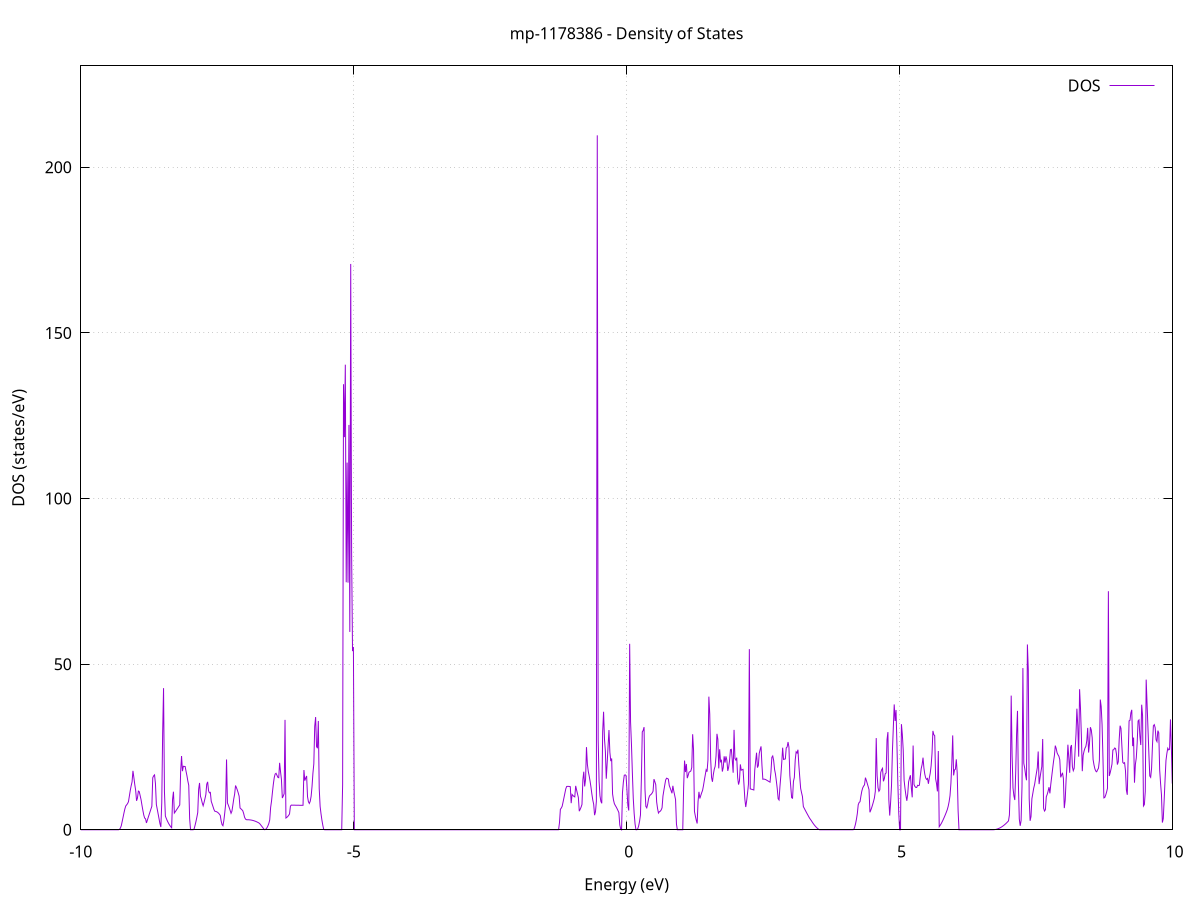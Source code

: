set title 'mp-1178386 - Density of States'
set xlabel 'Energy (eV)'
set ylabel 'DOS (states/eV)'
set grid
set xrange [-10:10]
set yrange [0:230.634]
set xzeroaxis lt -1
set terminal png size 800,600
set output 'mp-1178386_dos_gnuplot.png'
plot '-' using 1:2 with lines title 'DOS'
-19.792600 0.000000
-19.776100 0.000000
-19.759600 0.000000
-19.743100 0.000000
-19.726700 0.000000
-19.710200 0.000000
-19.693700 0.000000
-19.677200 0.000000
-19.660700 0.000000
-19.644200 0.000000
-19.627800 0.000000
-19.611300 0.000000
-19.594800 0.000000
-19.578300 0.000000
-19.561800 0.000000
-19.545300 0.000000
-19.528800 0.000000
-19.512400 0.000000
-19.495900 0.000000
-19.479400 0.000000
-19.462900 0.000000
-19.446400 0.000000
-19.429900 0.000000
-19.413400 0.000000
-19.397000 0.000000
-19.380500 0.000000
-19.364000 0.000000
-19.347500 0.000000
-19.331000 0.000000
-19.314500 0.000000
-19.298100 0.000000
-19.281600 0.000000
-19.265100 0.000000
-19.248600 0.000000
-19.232100 0.000000
-19.215600 0.000000
-19.199100 0.000000
-19.182700 0.000000
-19.166200 0.000000
-19.149700 0.000000
-19.133200 0.000000
-19.116700 0.000000
-19.100200 0.000000
-19.083700 0.000000
-19.067300 0.000000
-19.050800 0.000000
-19.034300 0.000000
-19.017800 0.000000
-19.001300 0.000000
-18.984800 0.000000
-18.968400 0.000000
-18.951900 0.000000
-18.935400 0.000000
-18.918900 0.000000
-18.902400 0.000000
-18.885900 0.000000
-18.869400 0.000000
-18.853000 0.000000
-18.836500 0.000000
-18.820000 0.000000
-18.803500 0.000000
-18.787000 0.000000
-18.770500 0.000000
-18.754000 0.000000
-18.737600 0.000000
-18.721100 0.000000
-18.704600 0.000000
-18.688100 0.000000
-18.671600 0.000000
-18.655100 0.000000
-18.638700 0.000000
-18.622200 0.000000
-18.605700 0.000000
-18.589200 0.000000
-18.572700 0.000000
-18.556200 0.000000
-18.539700 0.000000
-18.523300 0.000000
-18.506800 0.000000
-18.490300 0.000000
-18.473800 0.000000
-18.457300 0.000000
-18.440800 0.000000
-18.424300 0.000000
-18.407900 0.000000
-18.391400 0.000000
-18.374900 0.000000
-18.358400 0.000000
-18.341900 0.000000
-18.325400 0.000000
-18.308900 0.000000
-18.292500 2235.105300
-18.276000 0.000000
-18.259500 0.000000
-18.243000 0.000000
-18.226500 0.000000
-18.210000 0.000000
-18.193600 0.000000
-18.177100 0.000000
-18.160600 0.000000
-18.144100 0.000000
-18.127600 0.000000
-18.111100 0.000000
-18.094600 0.000000
-18.078200 0.000000
-18.061700 0.000000
-18.045200 0.000000
-18.028700 0.000000
-18.012200 0.000000
-17.995700 0.000000
-17.979200 0.000000
-17.962800 0.000000
-17.946300 0.000000
-17.929800 0.000000
-17.913300 0.000000
-17.896800 0.000000
-17.880300 0.000000
-17.863900 0.000000
-17.847400 0.000000
-17.830900 0.000000
-17.814400 0.000000
-17.797900 0.000000
-17.781400 0.000000
-17.764900 0.000000
-17.748500 0.000000
-17.732000 0.000000
-17.715500 0.000000
-17.699000 0.000000
-17.682500 0.000000
-17.666000 0.000000
-17.649500 0.000000
-17.633100 0.000000
-17.616600 0.000000
-17.600100 0.000000
-17.583600 0.000000
-17.567100 0.000000
-17.550600 0.000000
-17.534200 0.000000
-17.517700 0.000000
-17.501200 0.000000
-17.484700 0.000000
-17.468200 0.000000
-17.451700 0.000000
-17.435200 0.000000
-17.418800 0.000000
-17.402300 0.000000
-17.385800 0.000000
-17.369300 0.000000
-17.352800 0.000000
-17.336300 0.000000
-17.319800 0.000000
-17.303400 0.000000
-17.286900 0.000000
-17.270400 0.000000
-17.253900 0.000000
-17.237400 0.000000
-17.220900 0.000000
-17.204500 0.000000
-17.188000 0.000000
-17.171500 0.000000
-17.155000 0.000000
-17.138500 0.000000
-17.122000 0.000000
-17.105500 0.000000
-17.089100 0.000000
-17.072600 0.000000
-17.056100 0.000000
-17.039600 0.000000
-17.023100 0.000000
-17.006600 0.000000
-16.990100 0.000000
-16.973700 0.000000
-16.957200 0.000000
-16.940700 0.000000
-16.924200 0.000000
-16.907700 0.000000
-16.891200 0.000000
-16.874800 0.000000
-16.858300 0.000000
-16.841800 0.000000
-16.825300 0.000000
-16.808800 0.000000
-16.792300 0.000000
-16.775800 0.000000
-16.759400 0.000000
-16.742900 0.000000
-16.726400 0.000000
-16.709900 0.000000
-16.693400 0.000000
-16.676900 0.000000
-16.660400 0.000000
-16.644000 0.000000
-16.627500 0.000000
-16.611000 0.000000
-16.594500 0.000000
-16.578000 0.000000
-16.561500 0.000000
-16.545100 0.000000
-16.528600 0.000000
-16.512100 0.000000
-16.495600 0.000000
-16.479100 0.000000
-16.462600 0.000000
-16.446100 0.000000
-16.429700 0.000000
-16.413200 0.000000
-16.396700 0.000000
-16.380200 0.000000
-16.363700 0.000000
-16.347200 0.000000
-16.330700 0.000000
-16.314300 0.000000
-16.297800 0.000000
-16.281300 0.000000
-16.264800 0.000000
-16.248300 0.000000
-16.231800 0.000000
-16.215300 0.000000
-16.198900 0.000000
-16.182400 0.000000
-16.165900 0.000000
-16.149400 0.000000
-16.132900 0.000000
-16.116400 0.000000
-16.100000 0.000000
-16.083500 0.000000
-16.067000 0.000000
-16.050500 0.000000
-16.034000 0.000000
-16.017500 0.000000
-16.001000 0.000000
-15.984600 0.000000
-15.968100 0.000000
-15.951600 0.000000
-15.935100 0.000000
-15.918600 0.000000
-15.902100 0.000000
-15.885600 0.000000
-15.869200 0.000000
-15.852700 0.000000
-15.836200 0.000000
-15.819700 0.000000
-15.803200 0.000000
-15.786700 0.000000
-15.770300 0.000000
-15.753800 0.000000
-15.737300 0.000000
-15.720800 0.000000
-15.704300 0.000000
-15.687800 0.000000
-15.671300 0.000000
-15.654900 0.000000
-15.638400 0.000000
-15.621900 0.000000
-15.605400 0.000000
-15.588900 0.000000
-15.572400 0.000000
-15.555900 0.000000
-15.539500 0.000000
-15.523000 0.000000
-15.506500 0.000000
-15.490000 0.000000
-15.473500 0.000000
-15.457000 0.000000
-15.440600 0.000000
-15.424100 0.000000
-15.407600 0.000000
-15.391100 0.000000
-15.374600 0.000000
-15.358100 0.000000
-15.341600 0.000000
-15.325200 0.000000
-15.308700 0.000000
-15.292200 0.000000
-15.275700 0.000000
-15.259200 0.000000
-15.242700 0.000000
-15.226200 0.000000
-15.209800 0.000000
-15.193300 0.000000
-15.176800 0.000000
-15.160300 0.000000
-15.143800 0.000000
-15.127300 0.000000
-15.110900 0.000000
-15.094400 0.000000
-15.077900 0.000000
-15.061400 0.000000
-15.044900 0.000000
-15.028400 0.000000
-15.011900 0.000000
-14.995500 0.000000
-14.979000 0.000000
-14.962500 0.000000
-14.946000 0.000000
-14.929500 0.000000
-14.913000 0.000000
-14.896500 0.000000
-14.880100 0.000000
-14.863600 0.000000
-14.847100 0.000000
-14.830600 0.000000
-14.814100 0.000000
-14.797600 0.000000
-14.781200 0.000000
-14.764700 0.000000
-14.748200 0.000000
-14.731700 0.000000
-14.715200 0.000000
-14.698700 0.000000
-14.682200 0.000000
-14.665800 0.000000
-14.649300 0.000000
-14.632800 0.000000
-14.616300 0.000000
-14.599800 0.000000
-14.583300 0.000000
-14.566800 0.000000
-14.550400 0.000000
-14.533900 0.000000
-14.517400 0.000000
-14.500900 0.000000
-14.484400 0.000000
-14.467900 0.000000
-14.451500 0.000000
-14.435000 0.000000
-14.418500 0.000000
-14.402000 0.000000
-14.385500 0.000000
-14.369000 0.000000
-14.352500 0.000000
-14.336100 0.000000
-14.319600 0.000000
-14.303100 0.000000
-14.286600 0.000000
-14.270100 0.000000
-14.253600 0.000000
-14.237100 0.000000
-14.220700 0.000000
-14.204200 0.000000
-14.187700 0.000000
-14.171200 0.000000
-14.154700 0.000000
-14.138200 0.000000
-14.121800 0.000000
-14.105300 0.000000
-14.088800 0.000000
-14.072300 0.000000
-14.055800 0.000000
-14.039300 0.000000
-14.022800 0.000000
-14.006400 0.000000
-13.989900 0.000000
-13.973400 0.000000
-13.956900 0.000000
-13.940400 0.000000
-13.923900 0.000000
-13.907400 0.000000
-13.891000 0.000000
-13.874500 0.000000
-13.858000 0.000000
-13.841500 0.000000
-13.825000 0.000000
-13.808500 0.000000
-13.792000 0.000000
-13.775600 0.000000
-13.759100 0.000000
-13.742600 0.000000
-13.726100 0.000000
-13.709600 0.000000
-13.693100 0.000000
-13.676700 0.000000
-13.660200 0.000000
-13.643700 0.000000
-13.627200 0.000000
-13.610700 0.000000
-13.594200 0.000000
-13.577700 0.000000
-13.561300 0.000000
-13.544800 0.000000
-13.528300 0.000000
-13.511800 0.000000
-13.495300 0.000000
-13.478800 0.000000
-13.462300 0.000000
-13.445900 0.000000
-13.429400 0.000000
-13.412900 0.000000
-13.396400 0.000000
-13.379900 0.000000
-13.363400 0.000000
-13.347000 0.000000
-13.330500 0.000000
-13.314000 0.000000
-13.297500 0.000000
-13.281000 0.000000
-13.264500 0.000000
-13.248000 0.000000
-13.231600 0.000000
-13.215100 0.000000
-13.198600 0.000000
-13.182100 0.000000
-13.165600 0.000000
-13.149100 0.000000
-13.132600 0.000000
-13.116200 0.000000
-13.099700 0.000000
-13.083200 0.000000
-13.066700 0.000000
-13.050200 0.000000
-13.033700 0.000000
-13.017300 0.000000
-13.000800 0.000000
-12.984300 0.000000
-12.967800 0.000000
-12.951300 0.000000
-12.934800 0.000000
-12.918300 0.000000
-12.901900 0.000000
-12.885400 0.000000
-12.868900 0.000000
-12.852400 0.000000
-12.835900 0.000000
-12.819400 0.000000
-12.802900 0.000000
-12.786500 0.000000
-12.770000 0.000000
-12.753500 0.000000
-12.737000 0.000000
-12.720500 0.000000
-12.704000 0.000000
-12.687600 0.000000
-12.671100 0.000000
-12.654600 0.000000
-12.638100 0.000000
-12.621600 0.000000
-12.605100 0.000000
-12.588600 0.000000
-12.572200 0.000000
-12.555700 0.000000
-12.539200 0.000000
-12.522700 0.000000
-12.506200 0.000000
-12.489700 0.000000
-12.473200 0.000000
-12.456800 0.000000
-12.440300 0.000000
-12.423800 0.000000
-12.407300 0.000000
-12.390800 0.000000
-12.374300 0.000000
-12.357900 0.000000
-12.341400 0.000000
-12.324900 0.000000
-12.308400 0.000000
-12.291900 0.000000
-12.275400 0.000000
-12.258900 0.000000
-12.242500 0.000000
-12.226000 0.000000
-12.209500 0.000000
-12.193000 0.000000
-12.176500 0.000000
-12.160000 0.000000
-12.143500 0.000000
-12.127100 0.000000
-12.110600 0.000000
-12.094100 0.000000
-12.077600 0.000000
-12.061100 0.000000
-12.044600 0.000000
-12.028200 0.000000
-12.011700 0.000000
-11.995200 0.000000
-11.978700 0.000000
-11.962200 0.000000
-11.945700 0.000000
-11.929200 0.000000
-11.912800 0.000000
-11.896300 0.000000
-11.879800 0.000000
-11.863300 0.000000
-11.846800 0.000000
-11.830300 0.000000
-11.813800 0.000000
-11.797400 0.000000
-11.780900 0.000000
-11.764400 0.000000
-11.747900 0.000000
-11.731400 0.000000
-11.714900 0.000000
-11.698400 0.000000
-11.682000 0.000000
-11.665500 0.000000
-11.649000 0.000000
-11.632500 0.000000
-11.616000 0.000000
-11.599500 0.000000
-11.583100 0.000000
-11.566600 0.000000
-11.550100 0.000000
-11.533600 0.000000
-11.517100 0.000000
-11.500600 0.000000
-11.484100 0.000000
-11.467700 0.000000
-11.451200 0.000000
-11.434700 0.000000
-11.418200 0.000000
-11.401700 0.000000
-11.385200 0.000000
-11.368700 0.000000
-11.352300 0.000000
-11.335800 0.000000
-11.319300 0.000000
-11.302800 0.000000
-11.286300 0.000000
-11.269800 0.000000
-11.253400 0.000000
-11.236900 0.000000
-11.220400 0.000000
-11.203900 0.000000
-11.187400 0.000000
-11.170900 0.000000
-11.154400 0.000000
-11.138000 0.000000
-11.121500 0.000000
-11.105000 0.000000
-11.088500 0.000000
-11.072000 0.000000
-11.055500 0.000000
-11.039000 0.000000
-11.022600 0.000000
-11.006100 0.000000
-10.989600 0.000000
-10.973100 0.000000
-10.956600 0.000000
-10.940100 0.000000
-10.923700 0.000000
-10.907200 0.000000
-10.890700 0.000000
-10.874200 0.000000
-10.857700 0.000000
-10.841200 0.000000
-10.824700 0.000000
-10.808300 0.000000
-10.791800 0.000000
-10.775300 0.000000
-10.758800 0.000000
-10.742300 0.000000
-10.725800 0.000000
-10.709300 0.000000
-10.692900 0.000000
-10.676400 0.000000
-10.659900 0.000000
-10.643400 0.000000
-10.626900 0.000000
-10.610400 0.000000
-10.594000 0.000000
-10.577500 0.000000
-10.561000 0.000000
-10.544500 0.000000
-10.528000 0.000000
-10.511500 0.000000
-10.495000 0.000000
-10.478600 0.000000
-10.462100 0.000000
-10.445600 0.000000
-10.429100 0.000000
-10.412600 0.000000
-10.396100 0.000000
-10.379600 0.000000
-10.363200 0.000000
-10.346700 0.000000
-10.330200 0.000000
-10.313700 0.000000
-10.297200 0.000000
-10.280700 0.000000
-10.264300 0.000000
-10.247800 0.000000
-10.231300 0.000000
-10.214800 0.000000
-10.198300 0.000000
-10.181800 0.000000
-10.165300 0.000000
-10.148900 0.000000
-10.132400 0.000000
-10.115900 0.000000
-10.099400 0.000000
-10.082900 0.000000
-10.066400 0.000000
-10.049900 0.000000
-10.033500 0.000000
-10.017000 0.000000
-10.000500 0.000000
-9.984000 0.000000
-9.967500 0.000000
-9.951000 0.000000
-9.934600 0.000000
-9.918100 0.000000
-9.901600 0.000000
-9.885100 0.000000
-9.868600 0.000000
-9.852100 0.000000
-9.835600 0.000000
-9.819200 0.000000
-9.802700 0.000000
-9.786200 0.000000
-9.769700 0.000000
-9.753200 0.000000
-9.736700 0.000000
-9.720200 0.000000
-9.703800 0.000000
-9.687300 0.000000
-9.670800 0.000000
-9.654300 0.000000
-9.637800 0.000000
-9.621300 0.000000
-9.604800 0.000000
-9.588400 0.000000
-9.571900 0.000000
-9.555400 0.000000
-9.538900 0.000000
-9.522400 0.000000
-9.505900 0.000000
-9.489500 0.000000
-9.473000 0.000000
-9.456500 0.000000
-9.440000 0.000000
-9.423500 0.000000
-9.407000 0.000000
-9.390500 0.000000
-9.374100 0.000000
-9.357600 0.000000
-9.341100 0.000000
-9.324600 0.000000
-9.308100 0.000000
-9.291600 0.114600
-9.275100 0.510400
-9.258700 1.189000
-9.242200 2.448400
-9.225700 3.751100
-9.209200 5.066300
-9.192700 6.288900
-9.176200 7.183700
-9.159800 7.530300
-9.143300 7.895200
-9.126800 8.472300
-9.110300 10.160800
-9.093800 11.847100
-9.077300 13.279100
-9.060800 14.456900
-9.044400 17.787300
-9.027900 15.807600
-9.011400 13.687400
-8.994900 11.910800
-8.978400 8.747300
-8.961900 9.585100
-8.945400 11.677400
-8.929000 11.510900
-8.912500 10.307600
-8.896000 9.092000
-8.879500 7.422500
-8.863000 5.865200
-8.846500 4.458200
-8.830100 3.543000
-8.813600 3.299800
-8.797100 2.062600
-8.780600 2.915200
-8.764100 3.762600
-8.747600 4.604800
-8.731100 5.441700
-8.714700 6.273400
-8.698200 7.099800
-8.681700 15.707800
-8.665200 16.282500
-8.648700 16.571700
-8.632200 13.931200
-8.615700 7.638500
-8.599300 6.209800
-8.582800 4.766400
-8.566300 3.308200
-8.549800 1.835300
-8.533300 0.843100
-8.516800 8.115300
-8.500400 29.149200
-8.483900 42.754700
-8.467400 11.501200
-8.450900 4.147100
-8.434400 3.447300
-8.417900 2.812100
-8.401400 2.241500
-8.385000 1.735600
-8.368500 1.294300
-8.352000 0.917600
-8.335500 0.605500
-8.319000 9.180900
-8.302500 11.494900
-8.286000 5.063300
-8.269600 5.424900
-8.253100 5.836800
-8.236600 6.252400
-8.220100 6.668100
-8.203600 7.084000
-8.187100 7.500200
-8.170700 17.591700
-8.154200 22.265600
-8.137700 17.696400
-8.121200 19.178200
-8.104700 19.122300
-8.088200 19.110100
-8.071700 17.654700
-8.055300 16.316600
-8.038800 14.709100
-8.022300 13.427100
-8.005800 3.362700
-7.989300 0.000000
-7.972800 0.000000
-7.956300 0.000000
-7.939900 0.000000
-7.923400 0.293400
-7.906900 1.314400
-7.890400 2.474600
-7.873900 3.774100
-7.857400 5.212800
-7.841000 12.252500
-7.824500 14.135400
-7.808000 10.146100
-7.791500 9.264900
-7.775000 8.114500
-7.758500 7.244800
-7.742000 8.243900
-7.725600 9.366600
-7.709100 10.612900
-7.692600 13.761900
-7.676100 14.472600
-7.659600 11.769900
-7.643100 11.153500
-7.626600 11.283500
-7.610200 8.596100
-7.593700 7.785300
-7.577200 6.960400
-7.560700 6.121300
-7.544200 5.589600
-7.527700 5.533400
-7.511200 5.441400
-7.494800 5.278000
-7.478300 5.043100
-7.461800 4.736700
-7.445300 4.358900
-7.428800 2.679200
-7.412300 1.559900
-7.395900 1.222400
-7.379400 2.775200
-7.362900 5.060200
-7.346400 7.740500
-7.329900 21.232700
-7.313400 8.112200
-7.296900 7.418900
-7.280500 6.668500
-7.264000 5.859300
-7.247500 4.974000
-7.231000 5.630700
-7.214500 7.406000
-7.198000 9.299800
-7.181500 10.770000
-7.165100 13.358500
-7.148600 12.733200
-7.132100 11.988600
-7.115600 11.124600
-7.099100 10.141300
-7.082600 6.585700
-7.066200 6.326800
-7.049700 6.055300
-7.033200 5.771300
-7.016700 4.943500
-7.000200 3.820300
-6.983700 3.256300
-6.967200 3.047100
-6.950800 3.026200
-6.934300 3.025300
-6.917800 3.012100
-6.901300 2.986400
-6.884800 2.948500
-6.868300 2.898100
-6.851800 2.835400
-6.835400 2.760300
-6.818900 2.672900
-6.802400 2.573100
-6.785900 2.461000
-6.769400 2.336500
-6.752900 2.199600
-6.736500 2.050400
-6.720000 1.808600
-6.703500 1.463200
-6.687000 1.112300
-6.670500 0.756000
-6.654000 0.394300
-6.637500 0.027100
-6.621100 0.054400
-6.604600 0.270400
-6.588100 0.651100
-6.571600 1.196300
-6.555100 1.906200
-6.538600 2.982200
-6.522100 6.747800
-6.505700 8.670200
-6.489200 11.309100
-6.472700 13.747800
-6.456200 15.716000
-6.439700 16.817100
-6.423200 17.051100
-6.406800 16.485800
-6.390300 15.841900
-6.373800 15.725900
-6.357300 20.202300
-6.340800 17.545600
-6.324300 15.191500
-6.307800 9.584300
-6.291400 10.175700
-6.274900 10.867400
-6.258400 33.184100
-6.241900 3.547300
-6.225400 3.740200
-6.208900 4.008900
-6.192400 4.353300
-6.176000 4.773400
-6.159500 7.138900
-6.143000 7.445400
-6.126500 7.439300
-6.110000 7.433500
-6.093500 7.427900
-6.077100 7.422500
-6.060600 7.417300
-6.044100 7.412300
-6.027600 7.407500
-6.011100 7.402900
-5.994600 7.398400
-5.978100 7.394200
-5.961700 7.390200
-5.945200 7.386400
-5.928700 7.382700
-5.912200 18.032700
-5.895700 14.842100
-5.879200 15.635400
-5.862700 16.249700
-5.846300 9.996800
-5.829800 8.462400
-5.813300 7.944400
-5.796800 8.605900
-5.780300 10.118300
-5.763800 13.050400
-5.747400 17.078900
-5.730900 19.891200
-5.714400 31.268000
-5.697900 34.031700
-5.681400 25.156400
-5.664900 24.630100
-5.648400 32.848200
-5.632000 12.444200
-5.615500 7.061100
-5.599000 4.801700
-5.582500 2.890600
-5.566000 1.327700
-5.549500 0.113200
-5.533000 0.000000
-5.516600 0.000000
-5.500100 0.000000
-5.483600 0.000000
-5.467100 0.000000
-5.450600 0.000000
-5.434100 0.000000
-5.417600 0.000000
-5.401200 0.000000
-5.384700 0.000000
-5.368200 0.000000
-5.351700 0.000000
-5.335200 0.000000
-5.318700 0.000000
-5.302300 0.000000
-5.285800 0.000000
-5.269300 0.000000
-5.252800 0.000000
-5.236300 0.000000
-5.219800 0.000000
-5.203300 13.602100
-5.186900 134.528200
-5.170400 118.557100
-5.153900 140.420100
-5.137400 74.729400
-5.120900 110.860500
-5.104400 74.606400
-5.087900 122.229800
-5.071500 59.727800
-5.055000 170.836800
-5.038500 83.348500
-5.022000 53.945500
-5.005500 55.182700
-4.989000 0.000000
-4.972600 0.000000
-4.956100 0.000000
-4.939600 0.000000
-4.923100 0.000000
-4.906600 0.000000
-4.890100 0.000000
-4.873600 0.000000
-4.857200 0.000000
-4.840700 0.000000
-4.824200 0.000000
-4.807700 0.000000
-4.791200 0.000000
-4.774700 0.000000
-4.758200 0.000000
-4.741800 0.000000
-4.725300 0.000000
-4.708800 0.000000
-4.692300 0.000000
-4.675800 0.000000
-4.659300 0.000000
-4.642900 0.000000
-4.626400 0.000000
-4.609900 0.000000
-4.593400 0.000000
-4.576900 0.000000
-4.560400 0.000000
-4.543900 0.000000
-4.527500 0.000000
-4.511000 0.000000
-4.494500 0.000000
-4.478000 0.000000
-4.461500 0.000000
-4.445000 0.000000
-4.428500 0.000000
-4.412100 0.000000
-4.395600 0.000000
-4.379100 0.000000
-4.362600 0.000000
-4.346100 0.000000
-4.329600 0.000000
-4.313200 0.000000
-4.296700 0.000000
-4.280200 0.000000
-4.263700 0.000000
-4.247200 0.000000
-4.230700 0.000000
-4.214200 0.000000
-4.197800 0.000000
-4.181300 0.000000
-4.164800 0.000000
-4.148300 0.000000
-4.131800 0.000000
-4.115300 0.000000
-4.098800 0.000000
-4.082400 0.000000
-4.065900 0.000000
-4.049400 0.000000
-4.032900 0.000000
-4.016400 0.000000
-3.999900 0.000000
-3.983500 0.000000
-3.967000 0.000000
-3.950500 0.000000
-3.934000 0.000000
-3.917500 0.000000
-3.901000 0.000000
-3.884500 0.000000
-3.868100 0.000000
-3.851600 0.000000
-3.835100 0.000000
-3.818600 0.000000
-3.802100 0.000000
-3.785600 0.000000
-3.769100 0.000000
-3.752700 0.000000
-3.736200 0.000000
-3.719700 0.000000
-3.703200 0.000000
-3.686700 0.000000
-3.670200 0.000000
-3.653800 0.000000
-3.637300 0.000000
-3.620800 0.000000
-3.604300 0.000000
-3.587800 0.000000
-3.571300 0.000000
-3.554800 0.000000
-3.538400 0.000000
-3.521900 0.000000
-3.505400 0.000000
-3.488900 0.000000
-3.472400 0.000000
-3.455900 0.000000
-3.439400 0.000000
-3.423000 0.000000
-3.406500 0.000000
-3.390000 0.000000
-3.373500 0.000000
-3.357000 0.000000
-3.340500 0.000000
-3.324000 0.000000
-3.307600 0.000000
-3.291100 0.000000
-3.274600 0.000000
-3.258100 0.000000
-3.241600 0.000000
-3.225100 0.000000
-3.208700 0.000000
-3.192200 0.000000
-3.175700 0.000000
-3.159200 0.000000
-3.142700 0.000000
-3.126200 0.000000
-3.109700 0.000000
-3.093300 0.000000
-3.076800 0.000000
-3.060300 0.000000
-3.043800 0.000000
-3.027300 0.000000
-3.010800 0.000000
-2.994300 0.000000
-2.977900 0.000000
-2.961400 0.000000
-2.944900 0.000000
-2.928400 0.000000
-2.911900 0.000000
-2.895400 0.000000
-2.879000 0.000000
-2.862500 0.000000
-2.846000 0.000000
-2.829500 0.000000
-2.813000 0.000000
-2.796500 0.000000
-2.780000 0.000000
-2.763600 0.000000
-2.747100 0.000000
-2.730600 0.000000
-2.714100 0.000000
-2.697600 0.000000
-2.681100 0.000000
-2.664600 0.000000
-2.648200 0.000000
-2.631700 0.000000
-2.615200 0.000000
-2.598700 0.000000
-2.582200 0.000000
-2.565700 0.000000
-2.549300 0.000000
-2.532800 0.000000
-2.516300 0.000000
-2.499800 0.000000
-2.483300 0.000000
-2.466800 0.000000
-2.450300 0.000000
-2.433900 0.000000
-2.417400 0.000000
-2.400900 0.000000
-2.384400 0.000000
-2.367900 0.000000
-2.351400 0.000000
-2.334900 0.000000
-2.318500 0.000000
-2.302000 0.000000
-2.285500 0.000000
-2.269000 0.000000
-2.252500 0.000000
-2.236000 0.000000
-2.219600 0.000000
-2.203100 0.000000
-2.186600 0.000000
-2.170100 0.000000
-2.153600 0.000000
-2.137100 0.000000
-2.120600 0.000000
-2.104200 0.000000
-2.087700 0.000000
-2.071200 0.000000
-2.054700 0.000000
-2.038200 0.000000
-2.021700 0.000000
-2.005200 0.000000
-1.988800 0.000000
-1.972300 0.000000
-1.955800 0.000000
-1.939300 0.000000
-1.922800 0.000000
-1.906300 0.000000
-1.889900 0.000000
-1.873400 0.000000
-1.856900 0.000000
-1.840400 0.000000
-1.823900 0.000000
-1.807400 0.000000
-1.790900 0.000000
-1.774500 0.000000
-1.758000 0.000000
-1.741500 0.000000
-1.725000 0.000000
-1.708500 0.000000
-1.692000 0.000000
-1.675500 0.000000
-1.659100 0.000000
-1.642600 0.000000
-1.626100 0.000000
-1.609600 0.000000
-1.593100 0.000000
-1.576600 0.000000
-1.560200 0.000000
-1.543700 0.000000
-1.527200 0.000000
-1.510700 0.000000
-1.494200 0.000000
-1.477700 0.000000
-1.461200 0.000000
-1.444800 0.000000
-1.428300 0.000000
-1.411800 0.000000
-1.395300 0.000000
-1.378800 0.000000
-1.362300 0.000000
-1.345800 0.000000
-1.329400 0.000000
-1.312900 0.000000
-1.296400 0.000000
-1.279900 0.000000
-1.263400 0.000000
-1.246900 0.021200
-1.230500 2.123000
-1.214000 6.178400
-1.197500 6.552100
-1.181000 7.107200
-1.164500 8.384400
-1.148000 9.711500
-1.131500 11.034200
-1.115100 12.352500
-1.098600 13.073300
-1.082100 13.103300
-1.065600 13.103900
-1.049100 13.075000
-1.032600 13.016500
-1.016100 8.039300
-0.999700 10.666400
-0.983200 10.322800
-0.966700 10.076400
-0.950200 9.927100
-0.933700 13.255700
-0.917200 12.028900
-0.900700 10.847600
-0.884300 9.739000
-0.867800 5.610700
-0.851300 6.191200
-0.834800 6.830000
-0.818300 7.650100
-0.801800 15.132700
-0.785400 17.534700
-0.768900 13.094400
-0.752400 15.256500
-0.735900 24.955500
-0.719400 19.778100
-0.702900 17.628800
-0.686400 16.248500
-0.670000 14.690200
-0.653500 12.856500
-0.637000 10.779100
-0.620500 8.994400
-0.604000 7.699900
-0.587500 4.406000
-0.571000 5.433200
-0.554600 8.613100
-0.538100 209.667100
-0.521600 27.186200
-0.505100 14.714500
-0.488600 10.259300
-0.472100 8.576000
-0.455700 7.986600
-0.439200 29.584000
-0.422700 35.640700
-0.406200 27.421800
-0.389700 23.759900
-0.373200 15.408300
-0.356700 20.166600
-0.340300 25.195900
-0.323800 30.110200
-0.307300 23.383100
-0.290800 20.733900
-0.274300 21.523900
-0.257800 10.815300
-0.241300 9.012900
-0.224900 7.881800
-0.208400 7.353900
-0.191900 6.889500
-0.175400 6.372200
-0.158900 5.802200
-0.142400 5.179500
-0.126000 1.468300
-0.109500 0.280100
-0.093000 0.000000
-0.076500 11.211300
-0.060000 14.381100
-0.043500 16.458900
-0.027000 16.588900
-0.010600 16.355300
0.005900 11.844100
0.022400 7.300700
0.038900 5.820000
0.055400 56.140600
0.071900 32.530200
0.088400 25.708100
0.104800 17.190000
0.121300 9.478800
0.137800 4.907000
0.154300 1.736200
0.170800 0.013300
0.187300 0.003300
0.203700 0.326800
0.220200 1.178500
0.236700 2.558400
0.253200 4.466500
0.269700 15.188400
0.286200 29.541600
0.302700 29.995600
0.319100 30.991900
0.335600 12.304300
0.352100 7.049100
0.368600 6.623100
0.385100 7.693700
0.401600 9.352300
0.418100 10.200600
0.434500 10.513700
0.451000 10.730100
0.467500 11.104700
0.484000 11.643100
0.500500 15.287600
0.517000 14.499500
0.533400 13.618800
0.549900 8.398300
0.566400 6.410000
0.582900 5.051400
0.599400 5.445900
0.615900 5.591100
0.632400 5.976400
0.648800 6.636200
0.665300 10.191700
0.681800 11.881300
0.698300 13.494700
0.714800 15.031800
0.731300 15.570900
0.747800 15.467600
0.764200 15.295200
0.780700 13.372500
0.797200 12.624900
0.813700 11.841800
0.830200 11.023200
0.846700 13.268400
0.863100 11.716400
0.879600 10.430700
0.896100 9.120100
0.912600 1.676500
0.929100 0.000000
0.945600 0.000000
0.962100 0.000000
0.978500 0.000000
0.995000 0.000000
1.011500 0.000000
1.028000 0.000000
1.044500 13.020900
1.061000 20.890900
1.077500 17.427900
1.093900 19.858400
1.110400 15.590600
1.126900 16.423000
1.143400 17.393900
1.159900 17.546400
1.176400 17.749600
1.192900 18.821500
1.209300 28.841300
1.225800 24.033700
1.242300 5.547300
1.258800 4.119800
1.275300 2.904200
1.291800 1.900600
1.308200 8.535000
1.324700 11.456000
1.341200 9.449800
1.357700 10.324100
1.374200 11.161600
1.390700 11.882000
1.407200 13.301800
1.423600 14.985400
1.440100 16.534100
1.456600 18.109400
1.473100 17.541800
1.489600 21.047900
1.506100 40.192300
1.522600 34.926700
1.539000 21.391300
1.555500 15.759000
1.572000 14.491500
1.588500 16.736800
1.605000 18.281700
1.621500 19.162100
1.637900 22.334800
1.654400 28.968000
1.670900 27.311700
1.687400 18.545500
1.703900 24.304200
1.720400 20.570900
1.736900 20.932200
1.753300 17.575000
1.769800 18.805800
1.786300 22.179800
1.802800 20.291800
1.819300 22.168900
1.835800 21.003700
1.852300 17.784400
1.868700 18.849700
1.885200 20.882300
1.901700 24.168400
1.918200 24.284000
1.934700 21.096200
1.951200 17.222100
1.967600 30.160600
1.984100 21.525600
2.000600 21.060100
2.017100 21.775000
2.033600 15.798000
2.050100 13.643000
2.066600 14.755500
2.083000 19.741700
2.099500 17.998300
2.116000 18.128800
2.132500 18.243500
2.149000 13.801300
2.165500 9.256400
2.182000 6.869300
2.198400 8.720700
2.214900 11.094000
2.231400 13.742700
2.247900 54.542000
2.264400 12.349200
2.280900 12.267600
2.297300 12.183600
2.313800 12.097200
2.330300 12.008400
2.346800 18.009500
2.363300 20.684000
2.379800 23.266400
2.396300 18.765700
2.412700 19.414600
2.429200 23.080300
2.445700 24.228900
2.462200 25.176400
2.478700 19.503200
2.495200 15.255400
2.511700 15.299000
2.528100 15.262600
2.544600 15.169400
2.561100 15.019400
2.577600 14.849900
2.594100 14.694100
2.610600 14.530000
2.627000 14.369400
2.643500 17.345500
2.660000 21.877400
2.676500 22.286000
2.693000 20.947500
2.709500 18.258400
2.726000 16.843400
2.742400 14.749700
2.758900 12.452200
2.775400 9.371700
2.791900 8.988200
2.808400 13.039900
2.824900 16.313600
2.841400 20.225600
2.857800 24.776000
2.874300 21.236500
2.890800 21.325400
2.907300 21.388000
2.923800 24.708800
2.940300 24.992800
2.956700 26.487900
2.973200 24.984200
2.989700 16.420600
3.006200 13.113400
3.022700 9.692200
3.039200 9.535700
3.055700 14.595700
3.072100 15.776700
3.088600 21.116900
3.105100 23.532400
3.121600 23.189200
3.138100 24.169200
3.154600 19.607000
3.171100 15.947500
3.187500 12.515200
3.204000 11.210300
3.220500 10.041300
3.237000 7.017000
3.253500 6.488500
3.270000 5.967000
3.286500 5.452600
3.302900 4.945300
3.319400 4.445100
3.335900 3.951900
3.352400 3.481800
3.368900 3.092000
3.385400 2.712300
3.401800 2.282800
3.418300 1.884500
3.434800 1.517300
3.451300 1.181300
3.467800 0.876500
3.484300 0.602800
3.500800 0.360300
3.517200 0.149000
3.533700 0.000000
3.550200 0.000000
3.566700 0.000000
3.583200 0.000000
3.599700 0.000000
3.616200 0.000000
3.632600 0.000000
3.649100 0.000000
3.665600 0.000000
3.682100 0.000000
3.698600 0.000000
3.715100 0.000000
3.731500 0.000000
3.748000 0.000000
3.764500 0.000000
3.781000 0.000000
3.797500 0.000000
3.814000 0.000000
3.830500 0.000000
3.846900 0.000000
3.863400 0.000000
3.879900 0.000000
3.896400 0.000000
3.912900 0.000000
3.929400 0.000000
3.945900 0.000000
3.962300 0.000000
3.978800 0.000000
3.995300 0.000000
4.011800 0.000000
4.028300 0.000000
4.044800 0.000000
4.061200 0.000000
4.077700 0.000000
4.094200 0.000000
4.110700 0.000000
4.127200 0.000000
4.143700 0.000000
4.160200 0.057100
4.176600 0.729300
4.193100 1.761000
4.209600 3.152100
4.226100 4.902700
4.242600 7.564400
4.259100 8.242800
4.275600 8.474600
4.292000 10.185700
4.308500 11.690100
4.325000 12.642600
4.341500 13.203100
4.358000 13.571700
4.374500 15.734200
4.390900 14.936200
4.407400 14.027300
4.423900 13.073400
4.440400 12.108000
4.456900 5.275800
4.473400 5.953200
4.489900 6.722000
4.506300 7.592500
4.522800 8.564700
4.539300 9.638600
4.555800 11.613300
4.572300 27.681400
4.588800 16.417900
4.605300 12.685200
4.621700 11.626800
4.638200 12.071200
4.654700 17.297000
4.671200 18.133300
4.687700 18.565500
4.704200 14.633300
4.720600 15.424300
4.737100 16.917500
4.753600 17.147000
4.770100 27.241000
4.786600 29.496300
4.803100 9.116000
4.819600 4.286400
4.836000 8.311100
4.852500 13.415100
4.869000 23.820700
4.885500 30.902200
4.902000 37.854100
4.918500 32.856500
4.935000 36.167300
4.951400 26.018400
4.967900 14.382500
4.984400 5.327300
5.000900 0.000000
5.017400 0.003700
5.033900 31.888300
5.050300 28.818500
5.066800 24.163600
5.083300 14.912000
5.099800 12.434700
5.116300 10.380900
5.132800 8.750600
5.149300 10.782800
5.165700 14.506000
5.182200 15.564900
5.198700 16.458600
5.215200 12.616700
5.231700 9.794700
5.248200 25.432200
5.264700 13.681800
5.281100 13.079400
5.297600 12.780700
5.314100 12.785500
5.330600 13.438700
5.347100 13.327100
5.363600 13.467900
5.380100 16.210200
5.396500 18.507400
5.413000 19.675500
5.429500 21.774500
5.446000 18.606200
5.462500 16.760100
5.479000 15.624600
5.495400 15.199800
5.511900 15.485700
5.528400 13.888600
5.544900 15.651800
5.561400 17.044700
5.577900 19.306800
5.594400 23.083000
5.610800 29.849000
5.627300 28.708400
5.643800 28.410700
5.660300 15.403500
5.676800 13.960200
5.693300 11.586900
5.709800 23.787800
5.726200 0.919200
5.742700 1.306400
5.759200 1.753100
5.775700 2.259300
5.792200 2.817600
5.808700 3.408600
5.825100 4.031200
5.841600 4.685300
5.858100 5.371000
5.874600 6.107400
5.891100 7.117800
5.907600 8.466000
5.924100 10.318800
5.940500 14.010100
5.957000 19.926400
5.973500 28.495500
5.990000 16.423400
6.006500 18.088900
6.023000 18.268200
6.039500 21.265700
6.055900 17.163500
6.072400 5.728300
6.088900 0.000000
6.105400 0.000000
6.121900 0.000000
6.138400 0.000000
6.154800 0.000000
6.171300 0.000000
6.187800 0.000000
6.204300 0.000000
6.220800 0.000000
6.237300 0.000000
6.253800 0.000000
6.270200 0.000000
6.286700 0.000000
6.303200 0.000000
6.319700 0.000000
6.336200 0.000000
6.352700 0.000000
6.369200 0.000000
6.385600 0.000000
6.402100 0.000000
6.418600 0.000000
6.435100 0.000000
6.451600 0.000000
6.468100 0.000000
6.484500 0.000000
6.501000 0.000000
6.517500 0.000000
6.534000 0.000000
6.550500 0.000000
6.567000 0.000000
6.583500 0.000000
6.599900 0.000000
6.616400 0.000000
6.632900 0.000000
6.649400 0.000000
6.665900 0.000000
6.682400 0.000000
6.698900 0.000000
6.715300 0.003800
6.731800 0.023800
6.748300 0.061000
6.764800 0.115500
6.781300 0.187100
6.797800 0.276000
6.814200 0.382200
6.830700 0.505500
6.847200 0.646100
6.863700 0.803900
6.880200 0.978900
6.896700 1.171100
6.913200 1.380600
6.929600 1.607200
6.946100 1.851100
6.962600 2.112300
6.979100 2.390600
6.995600 2.686200
7.012100 4.453800
7.028600 12.915400
7.045000 40.499900
7.061500 22.548800
7.078000 12.626100
7.094500 10.241700
7.111000 8.988800
7.127500 17.385800
7.143900 28.905300
7.160400 35.905100
7.176900 13.687200
7.193400 3.232300
7.209900 1.200400
7.226400 2.791200
7.242900 13.030100
7.259300 48.823200
7.275800 20.079800
7.292300 18.614200
7.308800 16.543300
7.325300 14.953700
7.341800 55.935800
7.358300 48.241800
7.374700 9.459200
7.391200 2.716900
7.407700 3.961900
7.424200 9.359000
7.440700 10.940700
7.457200 12.552500
7.473700 13.661500
7.490100 15.378800
7.506600 17.072100
7.523100 18.741300
7.539600 23.642800
7.556100 13.785200
7.572600 15.701600
7.589000 17.433800
7.605500 19.084700
7.622000 27.412900
7.638500 6.519800
7.655000 5.655800
7.671500 6.054700
7.688000 9.964700
7.704400 10.670800
7.720900 11.635600
7.737400 12.859200
7.753900 10.991700
7.770400 13.754100
7.786900 16.041500
7.803400 18.305700
7.819800 20.534300
7.836300 22.407300
7.852800 25.406100
7.869300 24.545900
7.885800 23.223900
7.902300 22.649200
7.918700 22.202600
7.935200 21.150700
7.951700 15.830600
7.968200 16.521400
7.984700 17.208600
8.001200 15.490400
8.017700 6.550000
8.034100 8.871200
8.050600 15.000900
8.067100 19.234400
8.083600 25.694100
8.100100 21.747500
8.116600 17.204500
8.133100 24.899100
8.149500 25.583000
8.166000 19.060400
8.182500 17.841700
8.199000 18.560500
8.215500 23.954300
8.232000 28.782300
8.248400 36.562000
8.264900 31.335600
8.281400 22.078000
8.297900 42.441400
8.314400 36.753000
8.330900 28.219700
8.347400 17.690000
8.363800 22.527600
8.380300 23.781500
8.396800 24.653300
8.413300 25.201900
8.429800 26.829400
8.446300 30.756200
8.462800 23.319600
8.479200 26.098400
8.495700 30.978400
8.512200 30.125900
8.528700 27.799600
8.545200 21.220000
8.561700 19.589500
8.578100 18.404800
8.594600 17.711400
8.611100 17.509300
8.627600 18.093900
8.644100 18.605600
8.660600 20.935700
8.677100 39.308600
8.693500 37.218200
8.710000 31.709300
8.726500 21.373900
8.743000 9.619000
8.759500 9.751300
8.776000 10.464400
8.792500 11.391700
8.808900 12.513100
8.825400 72.024300
8.841900 16.243000
8.858400 17.214300
8.874900 18.426300
8.891400 19.833100
8.907800 24.086200
8.924300 24.182600
8.940800 24.691100
8.957300 24.520500
8.973800 22.816600
8.990300 19.684500
9.006800 20.543900
9.023200 27.143300
9.039700 31.419800
9.056200 30.595900
9.072700 25.319800
9.089200 20.358300
9.105700 20.046000
9.122200 20.250200
9.138600 17.843800
9.155100 11.994800
9.171600 10.561200
9.188100 22.331300
9.204600 32.874700
9.221100 33.035300
9.237500 35.304500
9.254000 36.216600
9.270500 25.255600
9.287000 27.845500
9.303500 14.217500
9.320000 19.722900
9.336500 21.688200
9.352900 26.247300
9.369400 32.847600
9.385900 33.167200
9.402400 28.303300
9.418900 25.586900
9.435400 37.756800
9.451900 34.412400
9.468300 7.181900
9.484800 7.616500
9.501300 11.579500
9.517800 45.328900
9.534300 37.928800
9.550800 30.572000
9.567200 23.038700
9.583700 16.249800
9.600200 15.832400
9.616700 18.558900
9.633200 25.529500
9.649700 31.387200
9.666200 31.744700
9.682600 30.816500
9.699100 27.158600
9.715600 26.617200
9.732100 29.931200
9.748600 29.277500
9.765100 18.032700
9.781600 13.983400
9.798000 10.538300
9.814500 2.177400
9.831000 3.356200
9.847500 9.066700
9.864000 15.178000
9.880500 20.915900
9.897000 23.044300
9.913400 24.616600
9.929900 24.117300
9.946400 24.293100
9.962900 33.311300
9.979400 24.760600
9.995900 13.937600
10.012300 15.768800
10.028800 15.567700
10.045300 15.356600
10.061800 15.135500
10.078300 14.988400
10.094800 15.139700
10.111300 16.324700
10.127700 13.657600
10.144200 15.594300
10.160700 30.987500
10.177200 18.759000
10.193700 19.225100
10.210200 20.003800
10.226700 43.358900
10.243100 30.386900
10.259600 19.131700
10.276100 11.442500
10.292600 12.240200
10.309100 14.041300
10.325600 18.262200
10.342000 21.891700
10.358500 30.022700
10.375000 33.422200
10.391500 15.496600
10.408000 15.662000
10.424500 16.420100
10.441000 17.640900
10.457400 22.831000
10.473900 12.917200
10.490400 17.976000
10.506900 32.347100
10.523400 53.894300
10.539900 22.873800
10.556400 22.521000
10.572800 24.665700
10.589300 24.188900
10.605800 24.646500
10.622300 22.651800
10.638800 20.763600
10.655300 18.986700
10.671700 17.389700
10.688200 15.851900
10.704700 32.100900
10.721200 8.967200
10.737700 9.916800
10.754200 12.501900
10.770700 14.670000
10.787100 15.722600
10.803600 15.487600
10.820100 34.103700
10.836600 30.324600
10.853100 28.924900
10.869600 20.849800
10.886100 19.605100
10.902500 18.576200
10.919000 15.483500
10.935500 12.051800
10.952000 13.928500
10.968500 48.346300
10.985000 30.889000
11.001400 9.826900
11.017900 14.240800
11.034400 16.760000
11.050900 26.265000
11.067400 22.664500
11.083900 21.511300
11.100400 20.531700
11.116800 19.734300
11.133300 18.880900
11.149800 17.856300
11.166300 14.918000
11.182800 14.380100
11.199300 13.829300
11.215800 13.663500
11.232200 13.661200
11.248700 13.906400
11.265200 18.025600
11.281700 18.802400
11.298200 18.256000
11.314700 18.503800
11.331100 18.361800
11.347600 18.766200
11.364100 29.418000
11.380600 26.332700
11.397100 16.657100
11.413600 17.800900
11.430100 19.183800
11.446500 26.348900
11.463000 23.734100
11.479500 18.310100
11.496000 22.825600
11.512500 23.935400
11.529000 21.087200
11.545500 17.007900
11.561900 10.098100
11.578400 6.334000
11.594900 8.039900
11.611400 9.842000
11.627900 11.337400
11.644400 17.635700
11.660800 15.840000
11.677300 0.676300
11.693800 0.000000
11.710300 0.000000
11.726800 0.000000
11.743300 0.000000
11.759800 0.000000
11.776200 0.000000
11.792700 0.000000
11.809200 0.000000
11.825700 0.000000
11.842200 0.000000
11.858700 0.000000
11.875200 0.000000
11.891600 0.000000
11.908100 0.000000
11.924600 0.000000
11.941100 0.000000
11.957600 0.000000
11.974100 0.000000
11.990600 0.000000
12.007000 0.000000
12.023500 0.000000
12.040000 0.000000
12.056500 0.000000
12.073000 0.000000
12.089500 0.000000
12.105900 0.000000
12.122400 0.000000
12.138900 0.000000
12.155400 0.000000
12.171900 0.000000
12.188400 0.000000
12.204900 0.000000
12.221300 0.000000
12.237800 0.000000
12.254300 0.000000
12.270800 0.000000
12.287300 0.000000
12.303800 0.000000
12.320300 0.000000
12.336700 0.000000
12.353200 0.000000
12.369700 0.000000
12.386200 0.000000
12.402700 0.000000
12.419200 0.000000
12.435600 0.000000
12.452100 0.000000
12.468600 0.000000
12.485100 0.000000
12.501600 0.000000
12.518100 0.000000
12.534600 0.000000
12.551000 0.000000
12.567500 0.000000
12.584000 0.000000
12.600500 0.000000
12.617000 0.000000
12.633500 0.000000
12.650000 0.000000
12.666400 0.000000
12.682900 0.000000
12.699400 0.000000
12.715900 0.000000
12.732400 0.000000
12.748900 0.000000
12.765300 0.000000
12.781800 0.000000
12.798300 0.000000
12.814800 0.000000
12.831300 0.000000
12.847800 0.000000
12.864300 0.000000
12.880700 0.000000
12.897200 0.000000
12.913700 0.000000
12.930200 0.000000
12.946700 0.000000
12.963200 0.000000
12.979700 0.000000
12.996100 0.000000
13.012600 0.000000
13.029100 0.000000
13.045600 0.000000
13.062100 0.000000
13.078600 0.000000
13.095000 0.000000
13.111500 0.000000
13.128000 0.000000
13.144500 0.000000
13.161000 0.000000
13.177500 0.000000
e
